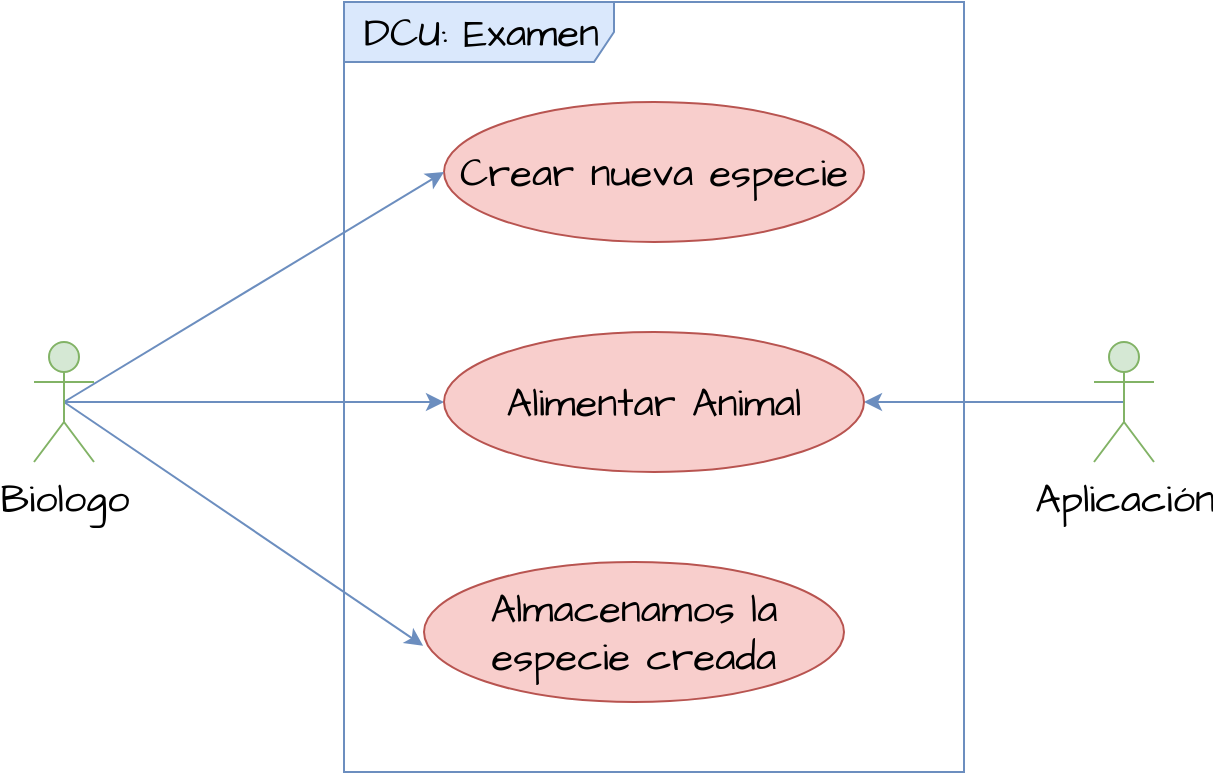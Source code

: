 <mxfile>
    <diagram id="ZkkW0Q7u4-RKSk8xwQvX" name="Page-1">
        <mxGraphModel dx="1044" dy="779" grid="1" gridSize="10" guides="1" tooltips="1" connect="1" arrows="1" fold="1" page="1" pageScale="1" pageWidth="850" pageHeight="1100" math="0" shadow="0">
            <root>
                <mxCell id="0"/>
                <mxCell id="1" parent="0"/>
                <mxCell id="5" value="&amp;nbsp;DCU: Examen" style="shape=umlFrame;whiteSpace=wrap;html=1;hachureGap=4;fontFamily=Architects Daughter;fontSource=https%3A%2F%2Ffonts.googleapis.com%2Fcss%3Ffamily%3DArchitects%2BDaughter;fontSize=20;width=135;height=30;fillColor=#dae8fc;strokeColor=#6c8ebf;align=left;" parent="1" vertex="1">
                    <mxGeometry x="285" y="150" width="310" height="385" as="geometry"/>
                </mxCell>
                <mxCell id="7" value="Crear nueva especie" style="ellipse;whiteSpace=wrap;html=1;hachureGap=4;fontFamily=Architects Daughter;fontSource=https%3A%2F%2Ffonts.googleapis.com%2Fcss%3Ffamily%3DArchitects%2BDaughter;fontSize=20;fillColor=#f8cecc;strokeColor=#b85450;" parent="1" vertex="1">
                    <mxGeometry x="335" y="200" width="210" height="70" as="geometry"/>
                </mxCell>
                <mxCell id="13" style="edgeStyle=none;hachureGap=4;html=1;exitX=0.5;exitY=0.5;exitDx=0;exitDy=0;exitPerimeter=0;entryX=0;entryY=0.5;entryDx=0;entryDy=0;fontFamily=Architects Daughter;fontSource=https%3A%2F%2Ffonts.googleapis.com%2Fcss%3Ffamily%3DArchitects%2BDaughter;fontSize=16;fillColor=#dae8fc;strokeColor=#6c8ebf;" parent="1" source="8" target="7" edge="1">
                    <mxGeometry relative="1" as="geometry"/>
                </mxCell>
                <mxCell id="21" style="edgeStyle=none;hachureGap=4;html=1;entryX=0;entryY=0.5;entryDx=0;entryDy=0;fontFamily=Architects Daughter;fontSource=https%3A%2F%2Ffonts.googleapis.com%2Fcss%3Ffamily%3DArchitects%2BDaughter;fontSize=16;exitX=0.5;exitY=0.5;exitDx=0;exitDy=0;exitPerimeter=0;fillColor=#dae8fc;strokeColor=#6c8ebf;" parent="1" source="8" target="20" edge="1">
                    <mxGeometry relative="1" as="geometry"/>
                </mxCell>
                <mxCell id="22" style="edgeStyle=none;hachureGap=4;html=1;entryX=-0.002;entryY=0.598;entryDx=0;entryDy=0;entryPerimeter=0;fontFamily=Architects Daughter;fontSource=https%3A%2F%2Ffonts.googleapis.com%2Fcss%3Ffamily%3DArchitects%2BDaughter;fontSize=16;fillColor=#dae8fc;strokeColor=#6c8ebf;exitX=0.5;exitY=0.5;exitDx=0;exitDy=0;exitPerimeter=0;" parent="1" source="8" target="11" edge="1">
                    <mxGeometry relative="1" as="geometry"/>
                </mxCell>
                <mxCell id="8" value="Biologo" style="shape=umlActor;html=1;verticalLabelPosition=bottom;verticalAlign=top;align=center;hachureGap=4;fontFamily=Architects Daughter;fontSource=https%3A%2F%2Ffonts.googleapis.com%2Fcss%3Ffamily%3DArchitects%2BDaughter;fontSize=20;fillColor=#d5e8d4;strokeColor=#82b366;shadow=0;" parent="1" vertex="1">
                    <mxGeometry x="130" y="320" width="30" height="60" as="geometry"/>
                </mxCell>
                <mxCell id="18" style="edgeStyle=none;hachureGap=4;html=1;exitX=0.5;exitY=0.5;exitDx=0;exitDy=0;exitPerimeter=0;entryX=1;entryY=0.5;entryDx=0;entryDy=0;fontFamily=Architects Daughter;fontSource=https%3A%2F%2Ffonts.googleapis.com%2Fcss%3Ffamily%3DArchitects%2BDaughter;fontSize=16;fillColor=#dae8fc;strokeColor=#6c8ebf;" parent="1" source="9" target="20" edge="1">
                    <mxGeometry relative="1" as="geometry">
                        <mxPoint x="545" y="345" as="targetPoint"/>
                    </mxGeometry>
                </mxCell>
                <mxCell id="9" value="Aplicación" style="shape=umlActor;html=1;verticalLabelPosition=bottom;verticalAlign=top;align=center;hachureGap=4;fontFamily=Architects Daughter;fontSource=https%3A%2F%2Ffonts.googleapis.com%2Fcss%3Ffamily%3DArchitects%2BDaughter;fontSize=20;fillColor=#d5e8d4;strokeColor=#82b366;shadow=0;" parent="1" vertex="1">
                    <mxGeometry x="660" y="320" width="30" height="60" as="geometry"/>
                </mxCell>
                <mxCell id="11" value="Almacenamos la especie creada" style="ellipse;whiteSpace=wrap;html=1;hachureGap=4;fontFamily=Architects Daughter;fontSource=https%3A%2F%2Ffonts.googleapis.com%2Fcss%3Ffamily%3DArchitects%2BDaughter;fontSize=20;fillColor=#f8cecc;strokeColor=#b85450;" parent="1" vertex="1">
                    <mxGeometry x="325" y="430" width="210" height="70" as="geometry"/>
                </mxCell>
                <mxCell id="20" value="Alimentar Animal" style="ellipse;whiteSpace=wrap;html=1;hachureGap=4;fontFamily=Architects Daughter;fontSource=https%3A%2F%2Ffonts.googleapis.com%2Fcss%3Ffamily%3DArchitects%2BDaughter;fontSize=20;fillColor=#f8cecc;strokeColor=#b85450;" parent="1" vertex="1">
                    <mxGeometry x="335" y="315" width="210" height="70" as="geometry"/>
                </mxCell>
            </root>
        </mxGraphModel>
    </diagram>
</mxfile>